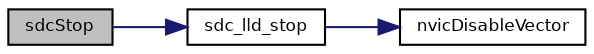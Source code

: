 digraph "sdcStop"
{
  bgcolor="transparent";
  edge [fontname="Helvetica",fontsize="8",labelfontname="Helvetica",labelfontsize="8"];
  node [fontname="Helvetica",fontsize="8",shape=record];
  rankdir="LR";
  Node69 [label="sdcStop",height=0.2,width=0.4,color="black", fillcolor="grey75", style="filled", fontcolor="black"];
  Node69 -> Node70 [color="midnightblue",fontsize="8",style="solid",fontname="Helvetica"];
  Node70 [label="sdc_lld_stop",height=0.2,width=0.4,color="black",URL="$group___s_d_c.html#ga53bec33b3b1048d5dc98a08ac7768055",tooltip="Deactivates the SDC peripheral. "];
  Node70 -> Node71 [color="midnightblue",fontsize="8",style="solid",fontname="Helvetica"];
  Node71 [label="nvicDisableVector",height=0.2,width=0.4,color="black",URL="$group___c_o_m_m_o_n___a_r_m_c_mx___n_v_i_c.html#gafdc14a7abfb6cb5fd2dd93a05767bbf8",tooltip="Disables an interrupt handler. "];
}
